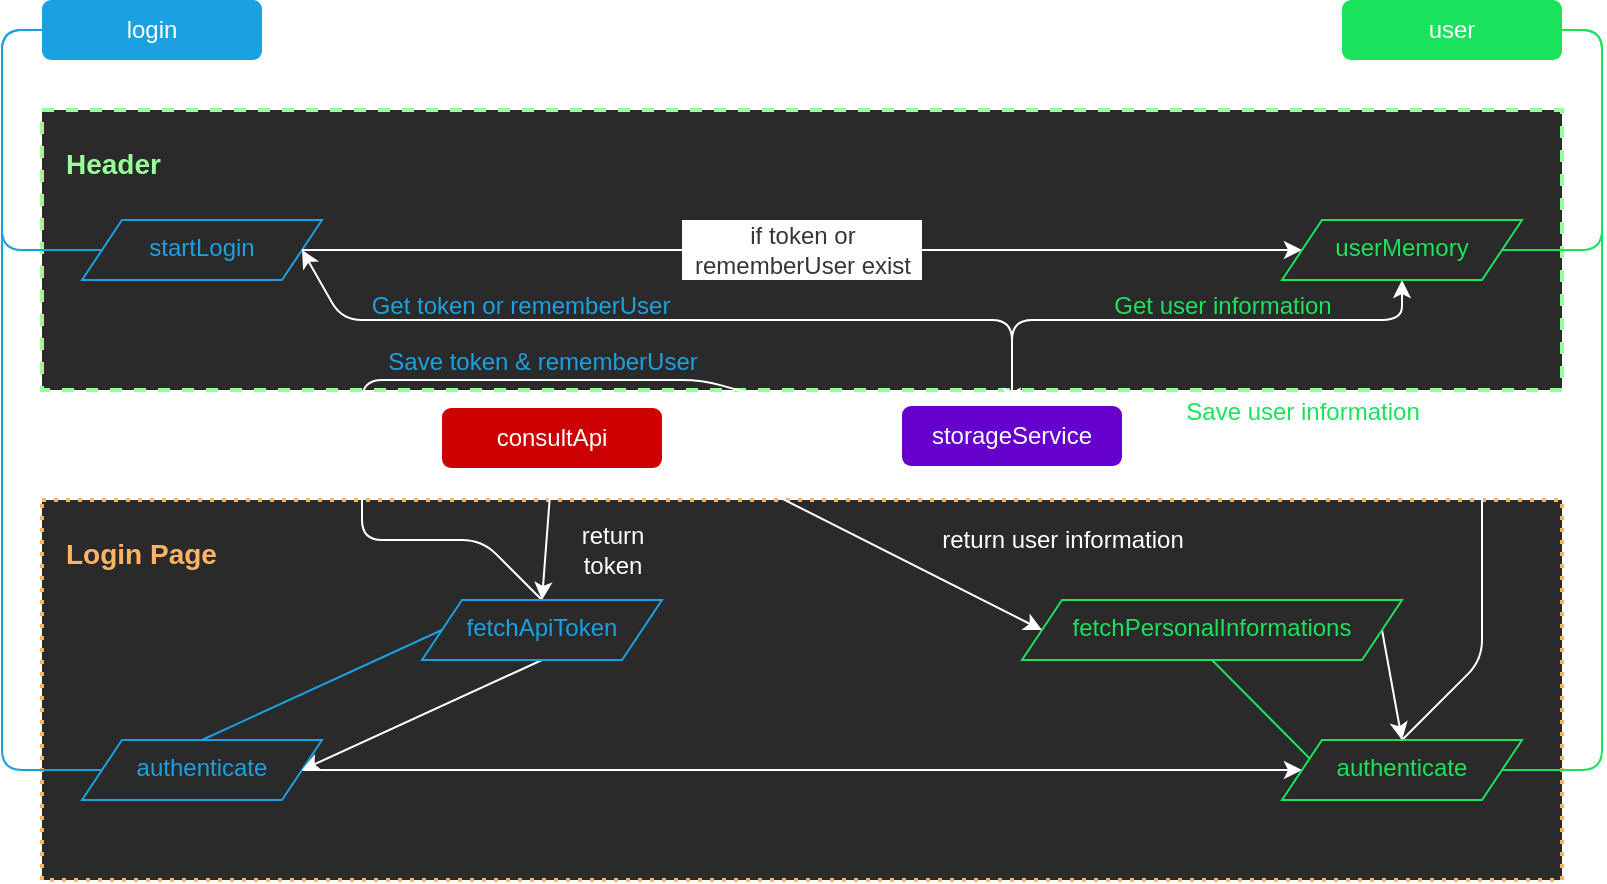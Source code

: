 <mxfile>
    <diagram id="ux8EO7gfxUK4QehuEjYd" name="Page-1">
        <mxGraphModel dx="753" dy="480" grid="1" gridSize="10" guides="1" tooltips="1" connect="1" arrows="1" fold="1" page="1" pageScale="1" pageWidth="827" pageHeight="1169" math="0" shadow="0">
            <root>
                <mxCell id="0"/>
                <mxCell id="1" parent="0"/>
                <mxCell id="5" value="&lt;p style=&quot;line-height: 120%&quot;&gt;&lt;font color=&quot;#99ff99&quot; size=&quot;1&quot;&gt;&lt;b style=&quot;font-size: 14px ; background-color: rgb(42 , 42 , 42)&quot;&gt;Header&lt;/b&gt;&lt;/font&gt;&lt;/p&gt;&lt;div style=&quot;text-align: justify&quot;&gt;&lt;/div&gt;&lt;p&gt;&lt;/p&gt;" style="whiteSpace=wrap;html=1;dashed=1;strokeColor=#99FF99;strokeWidth=2;imageAspect=1;align=left;verticalAlign=top;spacingTop=1;spacingLeft=10;fillColor=#2A2A2A;" parent="1" vertex="1">
                    <mxGeometry x="40" y="85" width="760" height="140" as="geometry"/>
                </mxCell>
                <mxCell id="9" style="edgeStyle=orthogonalEdgeStyle;html=1;exitX=0;exitY=0.5;exitDx=0;exitDy=0;entryX=0;entryY=0.5;entryDx=0;entryDy=0;endArrow=none;endFill=0;strokeColor=#1BA1E2;" parent="1" source="2" target="8" edge="1">
                    <mxGeometry relative="1" as="geometry">
                        <Array as="points">
                            <mxPoint x="20" y="45"/>
                            <mxPoint x="20" y="155"/>
                        </Array>
                    </mxGeometry>
                </mxCell>
                <mxCell id="2" value="login" style="rounded=1;whiteSpace=wrap;html=1;fillColor=#1ba1e2;fontColor=#ffffff;strokeColor=none;" parent="1" vertex="1">
                    <mxGeometry x="40" y="30" width="110" height="30" as="geometry"/>
                </mxCell>
                <mxCell id="3" value="storageService" style="rounded=1;whiteSpace=wrap;html=1;fontColor=#ffffff;fillColor=#6600CC;strokeColor=none;" parent="1" vertex="1">
                    <mxGeometry x="470" y="233" width="110" height="30" as="geometry"/>
                </mxCell>
                <mxCell id="18" style="edgeStyle=none;html=1;exitX=1;exitY=0.5;exitDx=0;exitDy=0;entryX=1;entryY=0.5;entryDx=0;entryDy=0;fontColor=#363636;strokeColor=#1BE25D;endArrow=none;endFill=0;" parent="1" source="17" target="4" edge="1">
                    <mxGeometry relative="1" as="geometry">
                        <Array as="points">
                            <mxPoint x="820" y="155"/>
                            <mxPoint x="820" y="45"/>
                        </Array>
                    </mxGeometry>
                </mxCell>
                <mxCell id="4" value="user" style="rounded=1;whiteSpace=wrap;html=1;fontColor=#ffffff;fillColor=#1BE25D;strokeColor=none;" parent="1" vertex="1">
                    <mxGeometry x="690" y="30" width="110" height="30" as="geometry"/>
                </mxCell>
                <mxCell id="13" style="edgeStyle=none;html=1;exitX=1;exitY=0.5;exitDx=0;exitDy=0;entryX=0;entryY=0.5;entryDx=0;entryDy=0;startArrow=none;strokeColor=#FFFFFF;" parent="1" source="14" target="17" edge="1">
                    <mxGeometry relative="1" as="geometry">
                        <mxPoint x="450" y="60" as="targetPoint"/>
                        <Array as="points"/>
                    </mxGeometry>
                </mxCell>
                <mxCell id="21" style="edgeStyle=none;html=1;exitX=1;exitY=0.5;exitDx=0;exitDy=0;entryX=0.5;entryY=0;entryDx=0;entryDy=0;fontColor=#1BA1E2;endArrow=classic;endFill=1;strokeColor=#FFFFFF;startArrow=classic;startFill=1;" parent="1" source="8" target="3" edge="1">
                    <mxGeometry relative="1" as="geometry">
                        <Array as="points">
                            <mxPoint x="190" y="190"/>
                            <mxPoint x="525" y="190"/>
                        </Array>
                    </mxGeometry>
                </mxCell>
                <mxCell id="8" value="&lt;span style=&quot;background-color: rgb(42 , 42 , 42)&quot;&gt;startLogin&lt;/span&gt;" style="shape=parallelogram;perimeter=parallelogramPerimeter;whiteSpace=wrap;html=1;fixedSize=1;strokeWidth=1;verticalAlign=top;strokeColor=#1BA1E2;fontColor=#1BA1E2;fillColor=#2A2A2A;" parent="1" vertex="1">
                    <mxGeometry x="60" y="140" width="120" height="30" as="geometry"/>
                </mxCell>
                <mxCell id="10" value="consultApi" style="rounded=1;whiteSpace=wrap;html=1;fontColor=#ffffff;fillColor=#CC0000;strokeColor=none;" parent="1" vertex="1">
                    <mxGeometry x="240" y="234" width="110" height="30" as="geometry"/>
                </mxCell>
                <mxCell id="43" style="edgeStyle=none;html=1;exitX=0.5;exitY=1;exitDx=0;exitDy=0;entryX=0.5;entryY=0;entryDx=0;entryDy=0;startArrow=classic;startFill=1;strokeColor=#FFFFFF;" parent="1" source="17" target="3" edge="1">
                    <mxGeometry relative="1" as="geometry">
                        <Array as="points">
                            <mxPoint x="720" y="190"/>
                            <mxPoint x="525" y="190"/>
                        </Array>
                    </mxGeometry>
                </mxCell>
                <mxCell id="17" value="&lt;span style=&quot;background-color: rgb(42 , 42 , 42)&quot;&gt;userMemory&lt;/span&gt;" style="shape=parallelogram;perimeter=parallelogramPerimeter;whiteSpace=wrap;html=1;fixedSize=1;strokeWidth=1;verticalAlign=top;strokeColor=#1BE25D;fontColor=#1BE25D;fillColor=#2A2A2A;" parent="1" vertex="1">
                    <mxGeometry x="660" y="140" width="120" height="30" as="geometry"/>
                </mxCell>
                <mxCell id="14" value="if token or &lt;br&gt;rememberUser exist" style="text;html=1;resizable=0;autosize=1;align=center;verticalAlign=middle;points=[];rounded=0;rotation=0;fillColor=#FFFFFF;fontColor=#363636;" parent="1" vertex="1">
                    <mxGeometry x="360" y="140" width="120" height="30" as="geometry"/>
                </mxCell>
                <mxCell id="20" value="" style="edgeStyle=none;html=1;exitX=1;exitY=0.5;exitDx=0;exitDy=0;entryX=0;entryY=0.5;entryDx=0;entryDy=0;endArrow=none;strokeColor=#FFFFFF;" parent="1" source="8" target="14" edge="1">
                    <mxGeometry relative="1" as="geometry">
                        <mxPoint x="170" y="185" as="sourcePoint"/>
                        <mxPoint x="670" y="185" as="targetPoint"/>
                        <Array as="points"/>
                    </mxGeometry>
                </mxCell>
                <mxCell id="22" value="Get token or rememberUser" style="text;html=1;resizable=0;autosize=1;align=center;verticalAlign=middle;points=[];fillColor=none;strokeColor=none;rounded=0;fontColor=#1BA1E2;rotation=0;" parent="1" vertex="1">
                    <mxGeometry x="199" y="173" width="160" height="20" as="geometry"/>
                </mxCell>
                <mxCell id="24" value="&lt;p style=&quot;line-height: 120%&quot;&gt;&lt;font size=&quot;1&quot; color=&quot;#ffb366&quot;&gt;&lt;b style=&quot;font-size: 14px&quot;&gt;Login Page&lt;/b&gt;&lt;/font&gt;&lt;/p&gt;&lt;div style=&quot;text-align: justify&quot;&gt;&lt;/div&gt;&lt;p&gt;&lt;/p&gt;" style="whiteSpace=wrap;html=1;dashed=1;strokeWidth=2;imageAspect=1;align=left;verticalAlign=top;spacingTop=1;spacingLeft=10;strokeColor=#FFB366;dashPattern=1 2;fillColor=#2A2A2A;" parent="1" vertex="1">
                    <mxGeometry x="40" y="280" width="760" height="190" as="geometry"/>
                </mxCell>
                <mxCell id="26" style="edgeStyle=none;html=1;exitX=0;exitY=0.5;exitDx=0;exitDy=0;entryX=0;entryY=0.5;entryDx=0;entryDy=0;fontColor=#1BA1E2;endArrow=none;endFill=0;strokeColor=#1BA1E2;" parent="1" source="25" target="2" edge="1">
                    <mxGeometry relative="1" as="geometry">
                        <Array as="points">
                            <mxPoint x="20" y="415"/>
                            <mxPoint x="20" y="45"/>
                        </Array>
                    </mxGeometry>
                </mxCell>
                <mxCell id="28" style="edgeStyle=none;html=1;exitX=0.5;exitY=0;exitDx=0;exitDy=0;entryX=0;entryY=0.5;entryDx=0;entryDy=0;fontColor=#1BA1E2;endArrow=none;endFill=0;strokeColor=#1BA1E2;" parent="1" source="25" target="27" edge="1">
                    <mxGeometry relative="1" as="geometry"/>
                </mxCell>
                <mxCell id="34" style="edgeStyle=none;html=1;exitX=1;exitY=0.5;exitDx=0;exitDy=0;entryX=0;entryY=0.5;entryDx=0;entryDy=0;fontColor=#1BA1E2;endArrow=classic;endFill=1;strokeColor=#FFFFFF;" parent="1" source="25" target="30" edge="1">
                    <mxGeometry relative="1" as="geometry"/>
                </mxCell>
                <mxCell id="25" value="&lt;span style=&quot;background-color: rgb(42 , 42 , 42)&quot;&gt;authenticate&lt;/span&gt;" style="shape=parallelogram;perimeter=parallelogramPerimeter;whiteSpace=wrap;html=1;fixedSize=1;strokeWidth=1;verticalAlign=top;strokeColor=#1BA1E2;fontColor=#1BA1E2;fillColor=#2A2A2A;" parent="1" vertex="1">
                    <mxGeometry x="60" y="400" width="120" height="30" as="geometry"/>
                </mxCell>
                <mxCell id="32" style="edgeStyle=none;html=1;exitX=0.5;exitY=1;exitDx=0;exitDy=0;entryX=1;entryY=0.5;entryDx=0;entryDy=0;fontColor=#1BA1E2;endArrow=classic;endFill=1;strokeColor=#FFFFFF;" parent="1" source="27" target="25" edge="1">
                    <mxGeometry relative="1" as="geometry"/>
                </mxCell>
                <mxCell id="35" style="edgeStyle=none;html=1;exitX=0.5;exitY=0;exitDx=0;exitDy=0;entryX=0.5;entryY=1;entryDx=0;entryDy=0;fontColor=#1BA1E2;endArrow=classic;endFill=1;strokeColor=#FFFFFF;startArrow=classic;startFill=1;" parent="1" source="27" target="10" edge="1">
                    <mxGeometry relative="1" as="geometry">
                        <Array as="points"/>
                    </mxGeometry>
                </mxCell>
                <mxCell id="45" style="edgeStyle=none;html=1;exitX=0.5;exitY=0;exitDx=0;exitDy=0;entryX=0;entryY=0.5;entryDx=0;entryDy=0;startArrow=none;startFill=0;strokeColor=#FFFFFF;" parent="1" source="27" target="3" edge="1">
                    <mxGeometry relative="1" as="geometry">
                        <Array as="points">
                            <mxPoint x="260" y="300"/>
                            <mxPoint x="200" y="300"/>
                            <mxPoint x="200" y="220"/>
                            <mxPoint x="370" y="220"/>
                        </Array>
                    </mxGeometry>
                </mxCell>
                <mxCell id="27" value="&lt;span style=&quot;background-color: rgb(42 , 42 , 42)&quot;&gt;fetchApiToken&lt;/span&gt;" style="shape=parallelogram;perimeter=parallelogramPerimeter;whiteSpace=wrap;html=1;fixedSize=1;strokeWidth=1;verticalAlign=top;strokeColor=#1BA1E2;fontColor=#1BA1E2;fillColor=#2A2A2A;" parent="1" vertex="1">
                    <mxGeometry x="230" y="330" width="120" height="30" as="geometry"/>
                </mxCell>
                <mxCell id="31" style="edgeStyle=none;html=1;exitX=1;exitY=0.5;exitDx=0;exitDy=0;entryX=1;entryY=0.5;entryDx=0;entryDy=0;fontColor=#1BA1E2;endArrow=none;endFill=0;strokeColor=#1BE25D;" parent="1" source="30" target="4" edge="1">
                    <mxGeometry relative="1" as="geometry">
                        <Array as="points">
                            <mxPoint x="820" y="415"/>
                            <mxPoint x="820" y="45"/>
                        </Array>
                    </mxGeometry>
                </mxCell>
                <mxCell id="47" style="edgeStyle=none;html=1;exitX=0.5;exitY=0;exitDx=0;exitDy=0;entryX=1;entryY=0.5;entryDx=0;entryDy=0;startArrow=none;startFill=0;strokeColor=#FFFFFF;" parent="1" source="30" target="3" edge="1">
                    <mxGeometry relative="1" as="geometry">
                        <Array as="points">
                            <mxPoint x="760" y="360"/>
                            <mxPoint x="760" y="248"/>
                        </Array>
                    </mxGeometry>
                </mxCell>
                <mxCell id="30" value="&lt;span style=&quot;background-color: rgb(42 , 42 , 42)&quot;&gt;authenticate&lt;/span&gt;" style="shape=parallelogram;perimeter=parallelogramPerimeter;whiteSpace=wrap;html=1;fixedSize=1;strokeWidth=1;verticalAlign=top;strokeColor=#1BE25D;fontColor=#1BE25D;fillColor=#2A2A2A;" parent="1" vertex="1">
                    <mxGeometry x="660" y="400" width="120" height="30" as="geometry"/>
                </mxCell>
                <mxCell id="33" value="&lt;font color=&quot;#ffffff&quot; style=&quot;background-color: rgb(42 , 42 , 42)&quot;&gt;return&lt;br&gt;token&lt;/font&gt;" style="text;html=1;resizable=0;autosize=1;align=center;verticalAlign=middle;points=[];strokeColor=none;rounded=0;dashed=1;dashPattern=1 2;fontColor=#1BA1E2;fillColor=#2a2a2a;" parent="1" vertex="1">
                    <mxGeometry x="300" y="290" width="50" height="30" as="geometry"/>
                </mxCell>
                <mxCell id="39" style="edgeStyle=none;html=1;exitX=0.5;exitY=1;exitDx=0;exitDy=0;entryX=0;entryY=0.25;entryDx=0;entryDy=0;fontColor=#1BA1E2;startArrow=none;startFill=0;endArrow=none;endFill=0;strokeColor=#1BE25D;" parent="1" source="38" target="30" edge="1">
                    <mxGeometry relative="1" as="geometry"/>
                </mxCell>
                <mxCell id="40" style="edgeStyle=none;html=1;exitX=0;exitY=0.5;exitDx=0;exitDy=0;entryX=1;entryY=0.5;entryDx=0;entryDy=0;fontColor=#1BA1E2;startArrow=classic;startFill=1;endArrow=classic;endFill=1;strokeColor=#FFFFFF;" parent="1" source="38" target="10" edge="1">
                    <mxGeometry relative="1" as="geometry"/>
                </mxCell>
                <mxCell id="42" style="edgeStyle=none;html=1;exitX=1;exitY=0.5;exitDx=0;exitDy=0;entryX=0.5;entryY=0;entryDx=0;entryDy=0;fontColor=#1BA1E2;startArrow=none;startFill=0;endArrow=classic;endFill=1;strokeColor=#FFFFFF;" parent="1" source="38" target="30" edge="1">
                    <mxGeometry relative="1" as="geometry"/>
                </mxCell>
                <mxCell id="38" value="&lt;span style=&quot;background-color: rgb(42 , 42 , 42)&quot;&gt;fetchPersonalInformations&lt;/span&gt;" style="shape=parallelogram;perimeter=parallelogramPerimeter;whiteSpace=wrap;html=1;fixedSize=1;strokeWidth=1;verticalAlign=top;strokeColor=#1BE25D;fontColor=#1BE25D;fillColor=#2A2A2A;" parent="1" vertex="1">
                    <mxGeometry x="530" y="330" width="190" height="30" as="geometry"/>
                </mxCell>
                <mxCell id="41" value="&lt;font color=&quot;#ffffff&quot; style=&quot;background-color: rgb(42 , 42 , 42)&quot;&gt;return&amp;nbsp;user information&lt;/font&gt;" style="text;html=1;resizable=0;autosize=1;align=center;verticalAlign=middle;points=[];strokeColor=none;rounded=0;dashed=1;dashPattern=1 2;fontColor=#1BA1E2;fillColor=#2a2a2a;" parent="1" vertex="1">
                    <mxGeometry x="480" y="290" width="140" height="20" as="geometry"/>
                </mxCell>
                <mxCell id="44" value="&lt;font color=&quot;#1be25d&quot;&gt;Get user information&lt;/font&gt;" style="text;html=1;resizable=0;autosize=1;align=center;verticalAlign=middle;points=[];fillColor=none;strokeColor=none;rounded=0;fontColor=#1BA1E2;rotation=0;" parent="1" vertex="1">
                    <mxGeometry x="570" y="173" width="120" height="20" as="geometry"/>
                </mxCell>
                <mxCell id="46" value="Save token &amp;amp; rememberUser" style="text;html=1;resizable=0;autosize=1;align=center;verticalAlign=middle;points=[];fillColor=none;strokeColor=none;rounded=0;fontColor=#1BA1E2;rotation=0;" parent="1" vertex="1">
                    <mxGeometry x="205" y="201" width="170" height="20" as="geometry"/>
                </mxCell>
                <mxCell id="48" value="&lt;font color=&quot;#1be25d&quot;&gt;Save user information&lt;/font&gt;" style="text;html=1;resizable=0;autosize=1;align=center;verticalAlign=middle;points=[];fillColor=none;strokeColor=none;rounded=0;fontColor=#1BA1E2;rotation=0;" parent="1" vertex="1">
                    <mxGeometry x="605" y="226" width="130" height="20" as="geometry"/>
                </mxCell>
            </root>
        </mxGraphModel>
    </diagram>
</mxfile>